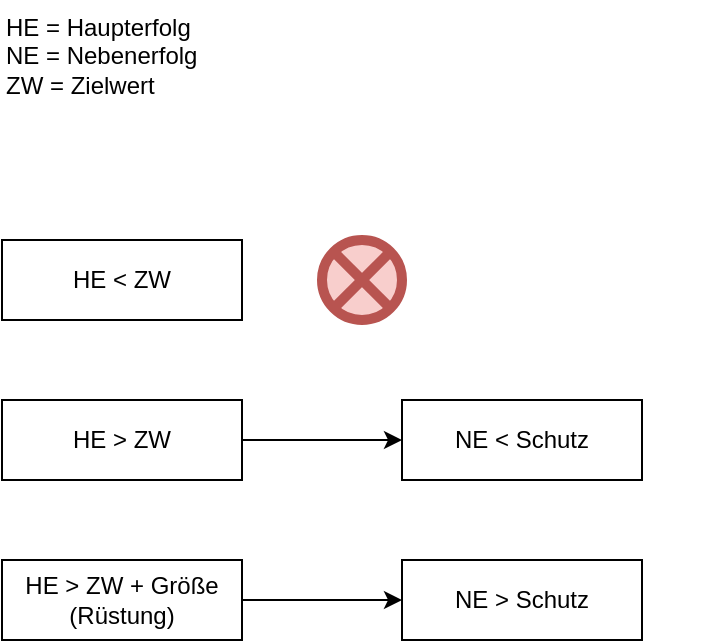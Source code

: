 <mxfile version="26.1.0">
  <diagram name="Seite-1" id="Z7NsKwJ51RfE67L4TIRY">
    <mxGraphModel dx="1050" dy="566" grid="1" gridSize="10" guides="1" tooltips="1" connect="1" arrows="1" fold="1" page="1" pageScale="1" pageWidth="827" pageHeight="1169" math="0" shadow="0">
      <root>
        <mxCell id="0" />
        <mxCell id="1" parent="0" />
        <mxCell id="VjmohAXIiEdZfGoULRXa-1" value="HE &amp;lt; ZW" style="rounded=0;whiteSpace=wrap;html=1;" vertex="1" parent="1">
          <mxGeometry x="40" y="120" width="120" height="40" as="geometry" />
        </mxCell>
        <mxCell id="VjmohAXIiEdZfGoULRXa-8" style="edgeStyle=orthogonalEdgeStyle;rounded=0;orthogonalLoop=1;jettySize=auto;html=1;exitX=1;exitY=0.5;exitDx=0;exitDy=0;" edge="1" parent="1" source="VjmohAXIiEdZfGoULRXa-2" target="VjmohAXIiEdZfGoULRXa-6">
          <mxGeometry relative="1" as="geometry" />
        </mxCell>
        <mxCell id="VjmohAXIiEdZfGoULRXa-2" value="HE &amp;gt; ZW" style="rounded=0;whiteSpace=wrap;html=1;" vertex="1" parent="1">
          <mxGeometry x="40" y="200" width="120" height="40" as="geometry" />
        </mxCell>
        <mxCell id="VjmohAXIiEdZfGoULRXa-9" style="edgeStyle=orthogonalEdgeStyle;rounded=0;orthogonalLoop=1;jettySize=auto;html=1;exitX=1;exitY=0.5;exitDx=0;exitDy=0;" edge="1" parent="1" source="VjmohAXIiEdZfGoULRXa-3" target="VjmohAXIiEdZfGoULRXa-7">
          <mxGeometry relative="1" as="geometry" />
        </mxCell>
        <mxCell id="VjmohAXIiEdZfGoULRXa-3" value="HE &amp;gt; ZW + Größe (Rüstung)" style="rounded=0;whiteSpace=wrap;html=1;" vertex="1" parent="1">
          <mxGeometry x="40" y="280" width="120" height="40" as="geometry" />
        </mxCell>
        <mxCell id="VjmohAXIiEdZfGoULRXa-4" value="&lt;div&gt;HE = Haupterfolg&lt;/div&gt;&lt;div&gt;NE = Nebenerfolg&lt;/div&gt;&lt;div&gt;ZW = Zielwert&lt;/div&gt;" style="text;html=1;align=left;verticalAlign=top;whiteSpace=wrap;rounded=0;" vertex="1" parent="1">
          <mxGeometry x="40" width="360" height="80" as="geometry" />
        </mxCell>
        <mxCell id="VjmohAXIiEdZfGoULRXa-5" value="" style="shape=sumEllipse;perimeter=ellipsePerimeter;whiteSpace=wrap;html=1;backgroundOutline=1;noLabel=1;fillColor=#f8cecc;strokeColor=#B85450;strokeWidth=5;" vertex="1" parent="1">
          <mxGeometry x="200" y="120" width="40" height="40" as="geometry" />
        </mxCell>
        <mxCell id="VjmohAXIiEdZfGoULRXa-6" value="NE &amp;lt; Schutz" style="rounded=0;whiteSpace=wrap;html=1;" vertex="1" parent="1">
          <mxGeometry x="240" y="200" width="120" height="40" as="geometry" />
        </mxCell>
        <mxCell id="VjmohAXIiEdZfGoULRXa-7" value="NE &amp;gt; Schutz" style="rounded=0;whiteSpace=wrap;html=1;" vertex="1" parent="1">
          <mxGeometry x="240" y="280" width="120" height="40" as="geometry" />
        </mxCell>
      </root>
    </mxGraphModel>
  </diagram>
</mxfile>
